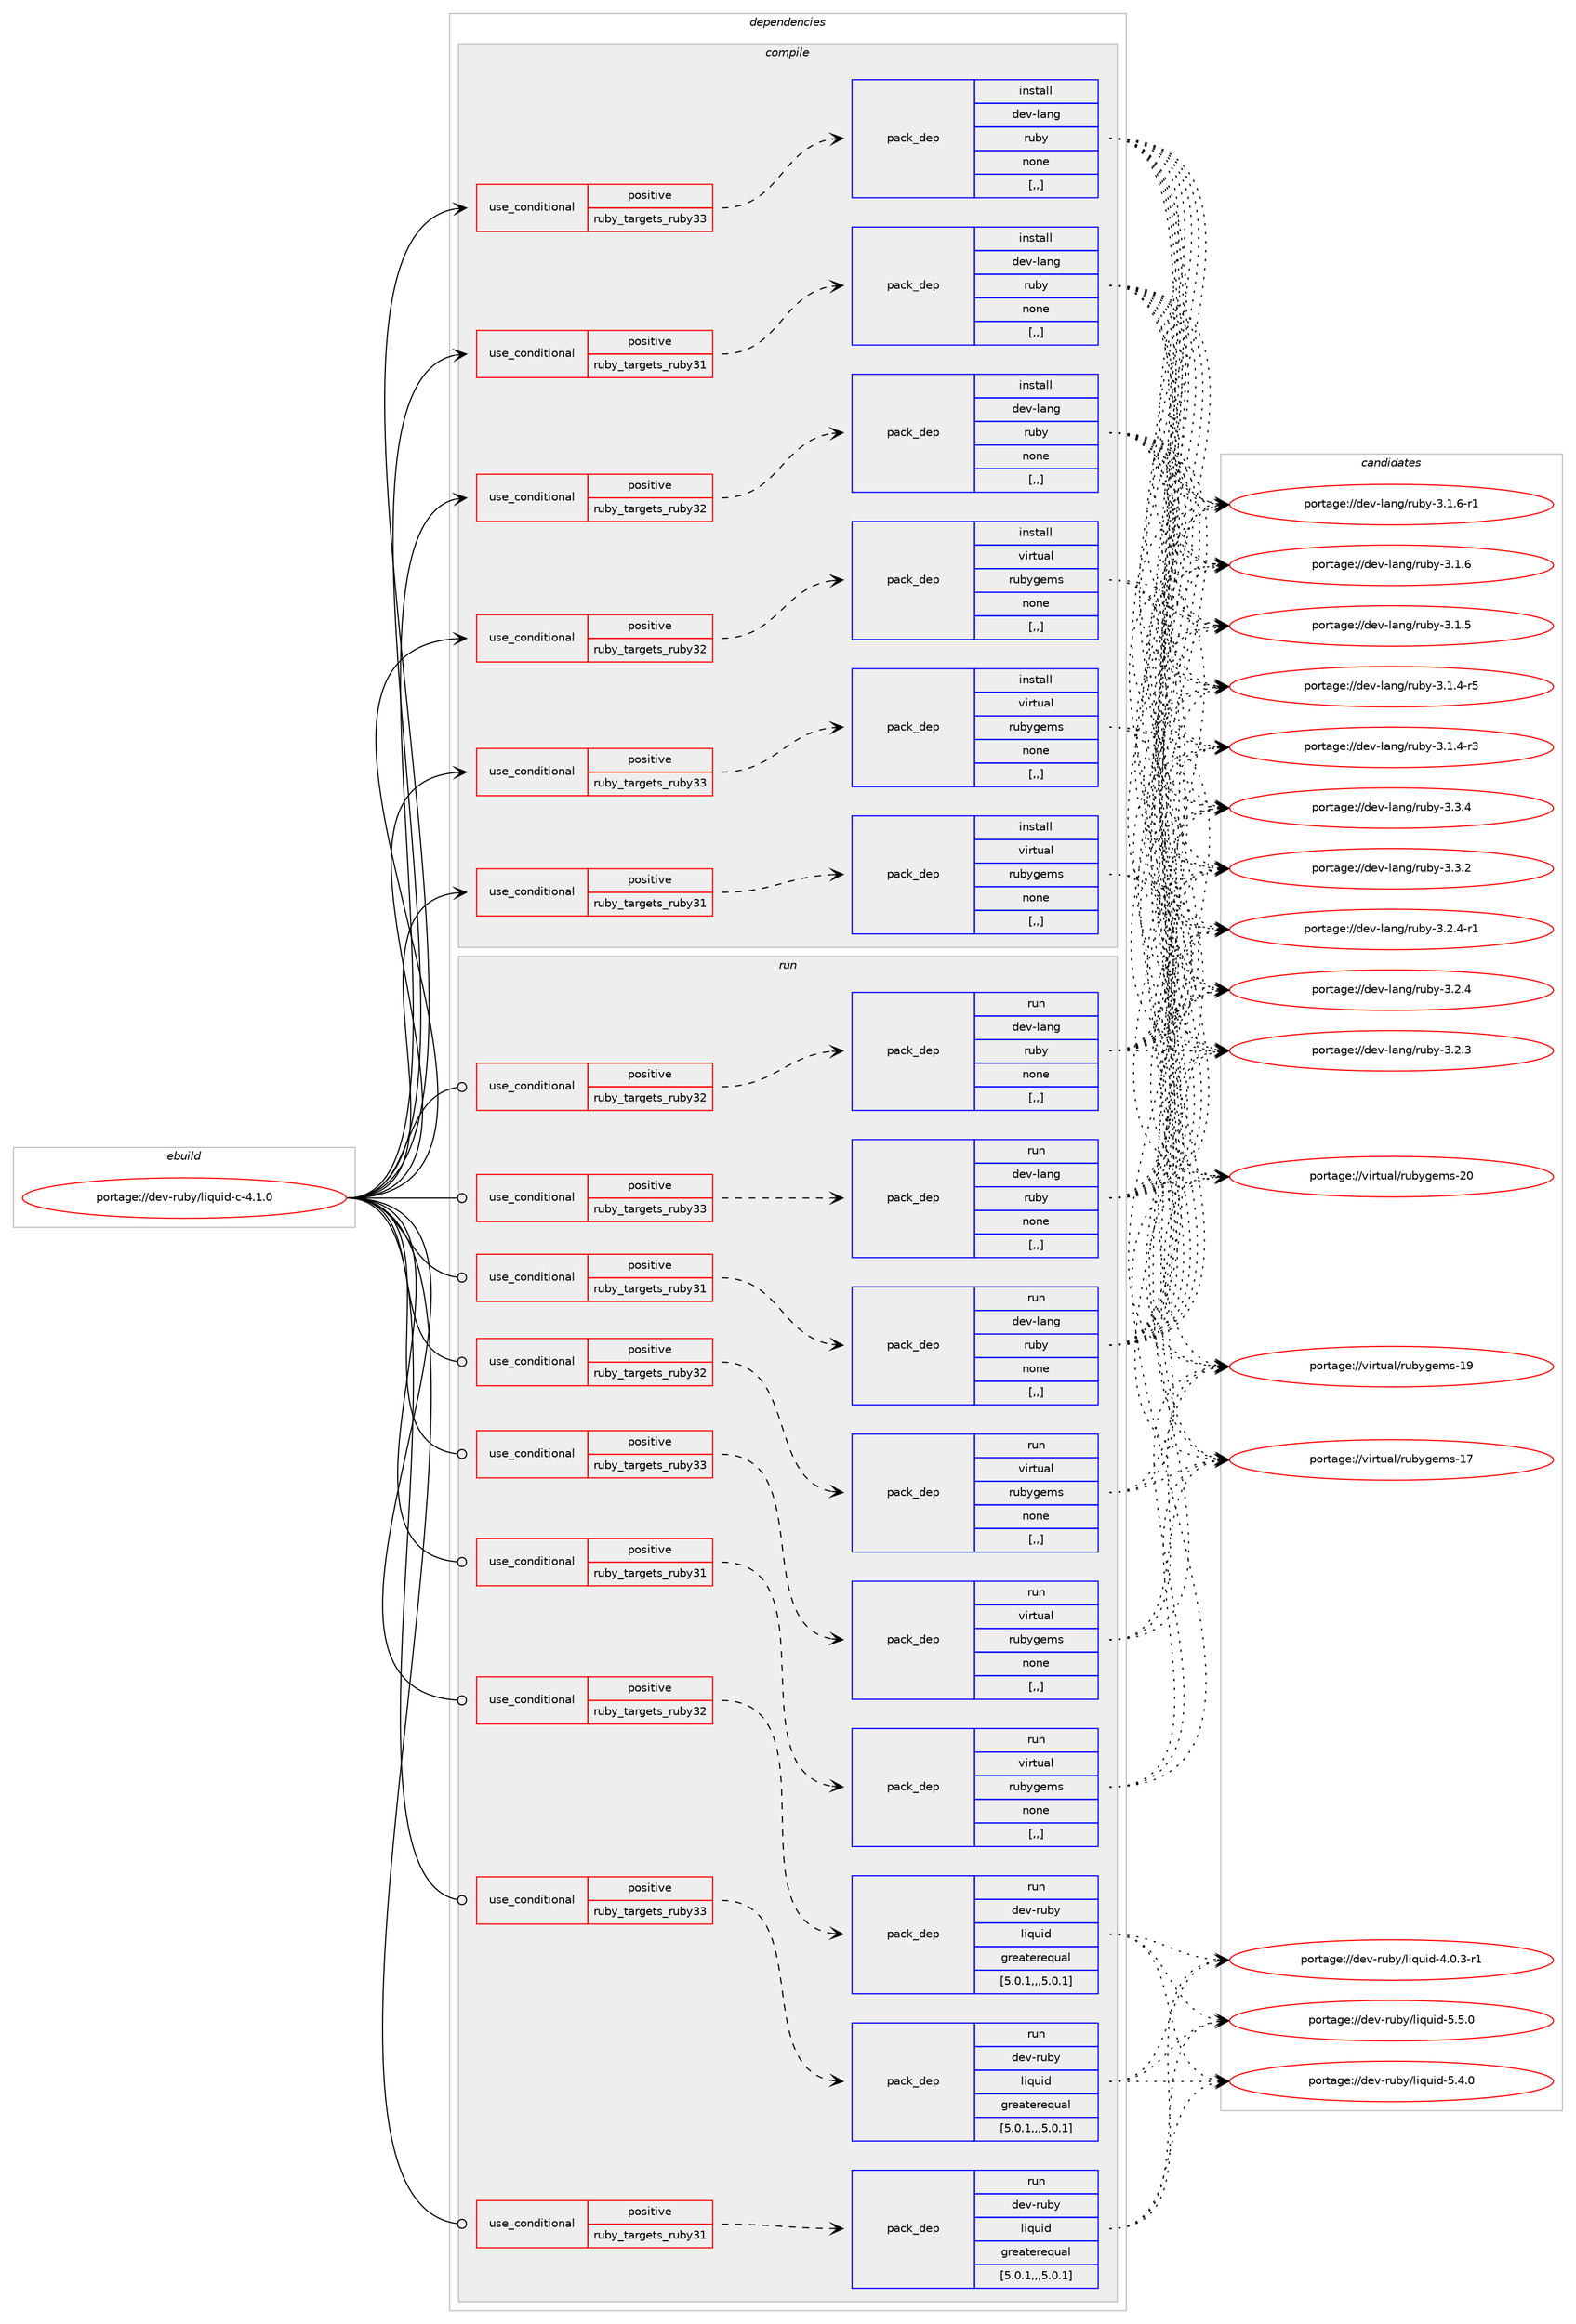 digraph prolog {

# *************
# Graph options
# *************

newrank=true;
concentrate=true;
compound=true;
graph [rankdir=LR,fontname=Helvetica,fontsize=10,ranksep=1.5];#, ranksep=2.5, nodesep=0.2];
edge  [arrowhead=vee];
node  [fontname=Helvetica,fontsize=10];

# **********
# The ebuild
# **********

subgraph cluster_leftcol {
color=gray;
rank=same;
label=<<i>ebuild</i>>;
id [label="portage://dev-ruby/liquid-c-4.1.0", color=red, width=4, href="../dev-ruby/liquid-c-4.1.0.svg"];
}

# ****************
# The dependencies
# ****************

subgraph cluster_midcol {
color=gray;
label=<<i>dependencies</i>>;
subgraph cluster_compile {
fillcolor="#eeeeee";
style=filled;
label=<<i>compile</i>>;
subgraph cond49702 {
dependency187879 [label=<<TABLE BORDER="0" CELLBORDER="1" CELLSPACING="0" CELLPADDING="4"><TR><TD ROWSPAN="3" CELLPADDING="10">use_conditional</TD></TR><TR><TD>positive</TD></TR><TR><TD>ruby_targets_ruby31</TD></TR></TABLE>>, shape=none, color=red];
subgraph pack136848 {
dependency187880 [label=<<TABLE BORDER="0" CELLBORDER="1" CELLSPACING="0" CELLPADDING="4" WIDTH="220"><TR><TD ROWSPAN="6" CELLPADDING="30">pack_dep</TD></TR><TR><TD WIDTH="110">install</TD></TR><TR><TD>dev-lang</TD></TR><TR><TD>ruby</TD></TR><TR><TD>none</TD></TR><TR><TD>[,,]</TD></TR></TABLE>>, shape=none, color=blue];
}
dependency187879:e -> dependency187880:w [weight=20,style="dashed",arrowhead="vee"];
}
id:e -> dependency187879:w [weight=20,style="solid",arrowhead="vee"];
subgraph cond49703 {
dependency187881 [label=<<TABLE BORDER="0" CELLBORDER="1" CELLSPACING="0" CELLPADDING="4"><TR><TD ROWSPAN="3" CELLPADDING="10">use_conditional</TD></TR><TR><TD>positive</TD></TR><TR><TD>ruby_targets_ruby31</TD></TR></TABLE>>, shape=none, color=red];
subgraph pack136849 {
dependency187882 [label=<<TABLE BORDER="0" CELLBORDER="1" CELLSPACING="0" CELLPADDING="4" WIDTH="220"><TR><TD ROWSPAN="6" CELLPADDING="30">pack_dep</TD></TR><TR><TD WIDTH="110">install</TD></TR><TR><TD>virtual</TD></TR><TR><TD>rubygems</TD></TR><TR><TD>none</TD></TR><TR><TD>[,,]</TD></TR></TABLE>>, shape=none, color=blue];
}
dependency187881:e -> dependency187882:w [weight=20,style="dashed",arrowhead="vee"];
}
id:e -> dependency187881:w [weight=20,style="solid",arrowhead="vee"];
subgraph cond49704 {
dependency187883 [label=<<TABLE BORDER="0" CELLBORDER="1" CELLSPACING="0" CELLPADDING="4"><TR><TD ROWSPAN="3" CELLPADDING="10">use_conditional</TD></TR><TR><TD>positive</TD></TR><TR><TD>ruby_targets_ruby32</TD></TR></TABLE>>, shape=none, color=red];
subgraph pack136850 {
dependency187884 [label=<<TABLE BORDER="0" CELLBORDER="1" CELLSPACING="0" CELLPADDING="4" WIDTH="220"><TR><TD ROWSPAN="6" CELLPADDING="30">pack_dep</TD></TR><TR><TD WIDTH="110">install</TD></TR><TR><TD>dev-lang</TD></TR><TR><TD>ruby</TD></TR><TR><TD>none</TD></TR><TR><TD>[,,]</TD></TR></TABLE>>, shape=none, color=blue];
}
dependency187883:e -> dependency187884:w [weight=20,style="dashed",arrowhead="vee"];
}
id:e -> dependency187883:w [weight=20,style="solid",arrowhead="vee"];
subgraph cond49705 {
dependency187885 [label=<<TABLE BORDER="0" CELLBORDER="1" CELLSPACING="0" CELLPADDING="4"><TR><TD ROWSPAN="3" CELLPADDING="10">use_conditional</TD></TR><TR><TD>positive</TD></TR><TR><TD>ruby_targets_ruby32</TD></TR></TABLE>>, shape=none, color=red];
subgraph pack136851 {
dependency187886 [label=<<TABLE BORDER="0" CELLBORDER="1" CELLSPACING="0" CELLPADDING="4" WIDTH="220"><TR><TD ROWSPAN="6" CELLPADDING="30">pack_dep</TD></TR><TR><TD WIDTH="110">install</TD></TR><TR><TD>virtual</TD></TR><TR><TD>rubygems</TD></TR><TR><TD>none</TD></TR><TR><TD>[,,]</TD></TR></TABLE>>, shape=none, color=blue];
}
dependency187885:e -> dependency187886:w [weight=20,style="dashed",arrowhead="vee"];
}
id:e -> dependency187885:w [weight=20,style="solid",arrowhead="vee"];
subgraph cond49706 {
dependency187887 [label=<<TABLE BORDER="0" CELLBORDER="1" CELLSPACING="0" CELLPADDING="4"><TR><TD ROWSPAN="3" CELLPADDING="10">use_conditional</TD></TR><TR><TD>positive</TD></TR><TR><TD>ruby_targets_ruby33</TD></TR></TABLE>>, shape=none, color=red];
subgraph pack136852 {
dependency187888 [label=<<TABLE BORDER="0" CELLBORDER="1" CELLSPACING="0" CELLPADDING="4" WIDTH="220"><TR><TD ROWSPAN="6" CELLPADDING="30">pack_dep</TD></TR><TR><TD WIDTH="110">install</TD></TR><TR><TD>dev-lang</TD></TR><TR><TD>ruby</TD></TR><TR><TD>none</TD></TR><TR><TD>[,,]</TD></TR></TABLE>>, shape=none, color=blue];
}
dependency187887:e -> dependency187888:w [weight=20,style="dashed",arrowhead="vee"];
}
id:e -> dependency187887:w [weight=20,style="solid",arrowhead="vee"];
subgraph cond49707 {
dependency187889 [label=<<TABLE BORDER="0" CELLBORDER="1" CELLSPACING="0" CELLPADDING="4"><TR><TD ROWSPAN="3" CELLPADDING="10">use_conditional</TD></TR><TR><TD>positive</TD></TR><TR><TD>ruby_targets_ruby33</TD></TR></TABLE>>, shape=none, color=red];
subgraph pack136853 {
dependency187890 [label=<<TABLE BORDER="0" CELLBORDER="1" CELLSPACING="0" CELLPADDING="4" WIDTH="220"><TR><TD ROWSPAN="6" CELLPADDING="30">pack_dep</TD></TR><TR><TD WIDTH="110">install</TD></TR><TR><TD>virtual</TD></TR><TR><TD>rubygems</TD></TR><TR><TD>none</TD></TR><TR><TD>[,,]</TD></TR></TABLE>>, shape=none, color=blue];
}
dependency187889:e -> dependency187890:w [weight=20,style="dashed",arrowhead="vee"];
}
id:e -> dependency187889:w [weight=20,style="solid",arrowhead="vee"];
}
subgraph cluster_compileandrun {
fillcolor="#eeeeee";
style=filled;
label=<<i>compile and run</i>>;
}
subgraph cluster_run {
fillcolor="#eeeeee";
style=filled;
label=<<i>run</i>>;
subgraph cond49708 {
dependency187891 [label=<<TABLE BORDER="0" CELLBORDER="1" CELLSPACING="0" CELLPADDING="4"><TR><TD ROWSPAN="3" CELLPADDING="10">use_conditional</TD></TR><TR><TD>positive</TD></TR><TR><TD>ruby_targets_ruby31</TD></TR></TABLE>>, shape=none, color=red];
subgraph pack136854 {
dependency187892 [label=<<TABLE BORDER="0" CELLBORDER="1" CELLSPACING="0" CELLPADDING="4" WIDTH="220"><TR><TD ROWSPAN="6" CELLPADDING="30">pack_dep</TD></TR><TR><TD WIDTH="110">run</TD></TR><TR><TD>dev-lang</TD></TR><TR><TD>ruby</TD></TR><TR><TD>none</TD></TR><TR><TD>[,,]</TD></TR></TABLE>>, shape=none, color=blue];
}
dependency187891:e -> dependency187892:w [weight=20,style="dashed",arrowhead="vee"];
}
id:e -> dependency187891:w [weight=20,style="solid",arrowhead="odot"];
subgraph cond49709 {
dependency187893 [label=<<TABLE BORDER="0" CELLBORDER="1" CELLSPACING="0" CELLPADDING="4"><TR><TD ROWSPAN="3" CELLPADDING="10">use_conditional</TD></TR><TR><TD>positive</TD></TR><TR><TD>ruby_targets_ruby31</TD></TR></TABLE>>, shape=none, color=red];
subgraph pack136855 {
dependency187894 [label=<<TABLE BORDER="0" CELLBORDER="1" CELLSPACING="0" CELLPADDING="4" WIDTH="220"><TR><TD ROWSPAN="6" CELLPADDING="30">pack_dep</TD></TR><TR><TD WIDTH="110">run</TD></TR><TR><TD>dev-ruby</TD></TR><TR><TD>liquid</TD></TR><TR><TD>greaterequal</TD></TR><TR><TD>[5.0.1,,,5.0.1]</TD></TR></TABLE>>, shape=none, color=blue];
}
dependency187893:e -> dependency187894:w [weight=20,style="dashed",arrowhead="vee"];
}
id:e -> dependency187893:w [weight=20,style="solid",arrowhead="odot"];
subgraph cond49710 {
dependency187895 [label=<<TABLE BORDER="0" CELLBORDER="1" CELLSPACING="0" CELLPADDING="4"><TR><TD ROWSPAN="3" CELLPADDING="10">use_conditional</TD></TR><TR><TD>positive</TD></TR><TR><TD>ruby_targets_ruby31</TD></TR></TABLE>>, shape=none, color=red];
subgraph pack136856 {
dependency187896 [label=<<TABLE BORDER="0" CELLBORDER="1" CELLSPACING="0" CELLPADDING="4" WIDTH="220"><TR><TD ROWSPAN="6" CELLPADDING="30">pack_dep</TD></TR><TR><TD WIDTH="110">run</TD></TR><TR><TD>virtual</TD></TR><TR><TD>rubygems</TD></TR><TR><TD>none</TD></TR><TR><TD>[,,]</TD></TR></TABLE>>, shape=none, color=blue];
}
dependency187895:e -> dependency187896:w [weight=20,style="dashed",arrowhead="vee"];
}
id:e -> dependency187895:w [weight=20,style="solid",arrowhead="odot"];
subgraph cond49711 {
dependency187897 [label=<<TABLE BORDER="0" CELLBORDER="1" CELLSPACING="0" CELLPADDING="4"><TR><TD ROWSPAN="3" CELLPADDING="10">use_conditional</TD></TR><TR><TD>positive</TD></TR><TR><TD>ruby_targets_ruby32</TD></TR></TABLE>>, shape=none, color=red];
subgraph pack136857 {
dependency187898 [label=<<TABLE BORDER="0" CELLBORDER="1" CELLSPACING="0" CELLPADDING="4" WIDTH="220"><TR><TD ROWSPAN="6" CELLPADDING="30">pack_dep</TD></TR><TR><TD WIDTH="110">run</TD></TR><TR><TD>dev-lang</TD></TR><TR><TD>ruby</TD></TR><TR><TD>none</TD></TR><TR><TD>[,,]</TD></TR></TABLE>>, shape=none, color=blue];
}
dependency187897:e -> dependency187898:w [weight=20,style="dashed",arrowhead="vee"];
}
id:e -> dependency187897:w [weight=20,style="solid",arrowhead="odot"];
subgraph cond49712 {
dependency187899 [label=<<TABLE BORDER="0" CELLBORDER="1" CELLSPACING="0" CELLPADDING="4"><TR><TD ROWSPAN="3" CELLPADDING="10">use_conditional</TD></TR><TR><TD>positive</TD></TR><TR><TD>ruby_targets_ruby32</TD></TR></TABLE>>, shape=none, color=red];
subgraph pack136858 {
dependency187900 [label=<<TABLE BORDER="0" CELLBORDER="1" CELLSPACING="0" CELLPADDING="4" WIDTH="220"><TR><TD ROWSPAN="6" CELLPADDING="30">pack_dep</TD></TR><TR><TD WIDTH="110">run</TD></TR><TR><TD>dev-ruby</TD></TR><TR><TD>liquid</TD></TR><TR><TD>greaterequal</TD></TR><TR><TD>[5.0.1,,,5.0.1]</TD></TR></TABLE>>, shape=none, color=blue];
}
dependency187899:e -> dependency187900:w [weight=20,style="dashed",arrowhead="vee"];
}
id:e -> dependency187899:w [weight=20,style="solid",arrowhead="odot"];
subgraph cond49713 {
dependency187901 [label=<<TABLE BORDER="0" CELLBORDER="1" CELLSPACING="0" CELLPADDING="4"><TR><TD ROWSPAN="3" CELLPADDING="10">use_conditional</TD></TR><TR><TD>positive</TD></TR><TR><TD>ruby_targets_ruby32</TD></TR></TABLE>>, shape=none, color=red];
subgraph pack136859 {
dependency187902 [label=<<TABLE BORDER="0" CELLBORDER="1" CELLSPACING="0" CELLPADDING="4" WIDTH="220"><TR><TD ROWSPAN="6" CELLPADDING="30">pack_dep</TD></TR><TR><TD WIDTH="110">run</TD></TR><TR><TD>virtual</TD></TR><TR><TD>rubygems</TD></TR><TR><TD>none</TD></TR><TR><TD>[,,]</TD></TR></TABLE>>, shape=none, color=blue];
}
dependency187901:e -> dependency187902:w [weight=20,style="dashed",arrowhead="vee"];
}
id:e -> dependency187901:w [weight=20,style="solid",arrowhead="odot"];
subgraph cond49714 {
dependency187903 [label=<<TABLE BORDER="0" CELLBORDER="1" CELLSPACING="0" CELLPADDING="4"><TR><TD ROWSPAN="3" CELLPADDING="10">use_conditional</TD></TR><TR><TD>positive</TD></TR><TR><TD>ruby_targets_ruby33</TD></TR></TABLE>>, shape=none, color=red];
subgraph pack136860 {
dependency187904 [label=<<TABLE BORDER="0" CELLBORDER="1" CELLSPACING="0" CELLPADDING="4" WIDTH="220"><TR><TD ROWSPAN="6" CELLPADDING="30">pack_dep</TD></TR><TR><TD WIDTH="110">run</TD></TR><TR><TD>dev-lang</TD></TR><TR><TD>ruby</TD></TR><TR><TD>none</TD></TR><TR><TD>[,,]</TD></TR></TABLE>>, shape=none, color=blue];
}
dependency187903:e -> dependency187904:w [weight=20,style="dashed",arrowhead="vee"];
}
id:e -> dependency187903:w [weight=20,style="solid",arrowhead="odot"];
subgraph cond49715 {
dependency187905 [label=<<TABLE BORDER="0" CELLBORDER="1" CELLSPACING="0" CELLPADDING="4"><TR><TD ROWSPAN="3" CELLPADDING="10">use_conditional</TD></TR><TR><TD>positive</TD></TR><TR><TD>ruby_targets_ruby33</TD></TR></TABLE>>, shape=none, color=red];
subgraph pack136861 {
dependency187906 [label=<<TABLE BORDER="0" CELLBORDER="1" CELLSPACING="0" CELLPADDING="4" WIDTH="220"><TR><TD ROWSPAN="6" CELLPADDING="30">pack_dep</TD></TR><TR><TD WIDTH="110">run</TD></TR><TR><TD>dev-ruby</TD></TR><TR><TD>liquid</TD></TR><TR><TD>greaterequal</TD></TR><TR><TD>[5.0.1,,,5.0.1]</TD></TR></TABLE>>, shape=none, color=blue];
}
dependency187905:e -> dependency187906:w [weight=20,style="dashed",arrowhead="vee"];
}
id:e -> dependency187905:w [weight=20,style="solid",arrowhead="odot"];
subgraph cond49716 {
dependency187907 [label=<<TABLE BORDER="0" CELLBORDER="1" CELLSPACING="0" CELLPADDING="4"><TR><TD ROWSPAN="3" CELLPADDING="10">use_conditional</TD></TR><TR><TD>positive</TD></TR><TR><TD>ruby_targets_ruby33</TD></TR></TABLE>>, shape=none, color=red];
subgraph pack136862 {
dependency187908 [label=<<TABLE BORDER="0" CELLBORDER="1" CELLSPACING="0" CELLPADDING="4" WIDTH="220"><TR><TD ROWSPAN="6" CELLPADDING="30">pack_dep</TD></TR><TR><TD WIDTH="110">run</TD></TR><TR><TD>virtual</TD></TR><TR><TD>rubygems</TD></TR><TR><TD>none</TD></TR><TR><TD>[,,]</TD></TR></TABLE>>, shape=none, color=blue];
}
dependency187907:e -> dependency187908:w [weight=20,style="dashed",arrowhead="vee"];
}
id:e -> dependency187907:w [weight=20,style="solid",arrowhead="odot"];
}
}

# **************
# The candidates
# **************

subgraph cluster_choices {
rank=same;
color=gray;
label=<<i>candidates</i>>;

subgraph choice136848 {
color=black;
nodesep=1;
choice10010111845108971101034711411798121455146514652 [label="portage://dev-lang/ruby-3.3.4", color=red, width=4,href="../dev-lang/ruby-3.3.4.svg"];
choice10010111845108971101034711411798121455146514650 [label="portage://dev-lang/ruby-3.3.2", color=red, width=4,href="../dev-lang/ruby-3.3.2.svg"];
choice100101118451089711010347114117981214551465046524511449 [label="portage://dev-lang/ruby-3.2.4-r1", color=red, width=4,href="../dev-lang/ruby-3.2.4-r1.svg"];
choice10010111845108971101034711411798121455146504652 [label="portage://dev-lang/ruby-3.2.4", color=red, width=4,href="../dev-lang/ruby-3.2.4.svg"];
choice10010111845108971101034711411798121455146504651 [label="portage://dev-lang/ruby-3.2.3", color=red, width=4,href="../dev-lang/ruby-3.2.3.svg"];
choice100101118451089711010347114117981214551464946544511449 [label="portage://dev-lang/ruby-3.1.6-r1", color=red, width=4,href="../dev-lang/ruby-3.1.6-r1.svg"];
choice10010111845108971101034711411798121455146494654 [label="portage://dev-lang/ruby-3.1.6", color=red, width=4,href="../dev-lang/ruby-3.1.6.svg"];
choice10010111845108971101034711411798121455146494653 [label="portage://dev-lang/ruby-3.1.5", color=red, width=4,href="../dev-lang/ruby-3.1.5.svg"];
choice100101118451089711010347114117981214551464946524511453 [label="portage://dev-lang/ruby-3.1.4-r5", color=red, width=4,href="../dev-lang/ruby-3.1.4-r5.svg"];
choice100101118451089711010347114117981214551464946524511451 [label="portage://dev-lang/ruby-3.1.4-r3", color=red, width=4,href="../dev-lang/ruby-3.1.4-r3.svg"];
dependency187880:e -> choice10010111845108971101034711411798121455146514652:w [style=dotted,weight="100"];
dependency187880:e -> choice10010111845108971101034711411798121455146514650:w [style=dotted,weight="100"];
dependency187880:e -> choice100101118451089711010347114117981214551465046524511449:w [style=dotted,weight="100"];
dependency187880:e -> choice10010111845108971101034711411798121455146504652:w [style=dotted,weight="100"];
dependency187880:e -> choice10010111845108971101034711411798121455146504651:w [style=dotted,weight="100"];
dependency187880:e -> choice100101118451089711010347114117981214551464946544511449:w [style=dotted,weight="100"];
dependency187880:e -> choice10010111845108971101034711411798121455146494654:w [style=dotted,weight="100"];
dependency187880:e -> choice10010111845108971101034711411798121455146494653:w [style=dotted,weight="100"];
dependency187880:e -> choice100101118451089711010347114117981214551464946524511453:w [style=dotted,weight="100"];
dependency187880:e -> choice100101118451089711010347114117981214551464946524511451:w [style=dotted,weight="100"];
}
subgraph choice136849 {
color=black;
nodesep=1;
choice118105114116117971084711411798121103101109115455048 [label="portage://virtual/rubygems-20", color=red, width=4,href="../virtual/rubygems-20.svg"];
choice118105114116117971084711411798121103101109115454957 [label="portage://virtual/rubygems-19", color=red, width=4,href="../virtual/rubygems-19.svg"];
choice118105114116117971084711411798121103101109115454955 [label="portage://virtual/rubygems-17", color=red, width=4,href="../virtual/rubygems-17.svg"];
dependency187882:e -> choice118105114116117971084711411798121103101109115455048:w [style=dotted,weight="100"];
dependency187882:e -> choice118105114116117971084711411798121103101109115454957:w [style=dotted,weight="100"];
dependency187882:e -> choice118105114116117971084711411798121103101109115454955:w [style=dotted,weight="100"];
}
subgraph choice136850 {
color=black;
nodesep=1;
choice10010111845108971101034711411798121455146514652 [label="portage://dev-lang/ruby-3.3.4", color=red, width=4,href="../dev-lang/ruby-3.3.4.svg"];
choice10010111845108971101034711411798121455146514650 [label="portage://dev-lang/ruby-3.3.2", color=red, width=4,href="../dev-lang/ruby-3.3.2.svg"];
choice100101118451089711010347114117981214551465046524511449 [label="portage://dev-lang/ruby-3.2.4-r1", color=red, width=4,href="../dev-lang/ruby-3.2.4-r1.svg"];
choice10010111845108971101034711411798121455146504652 [label="portage://dev-lang/ruby-3.2.4", color=red, width=4,href="../dev-lang/ruby-3.2.4.svg"];
choice10010111845108971101034711411798121455146504651 [label="portage://dev-lang/ruby-3.2.3", color=red, width=4,href="../dev-lang/ruby-3.2.3.svg"];
choice100101118451089711010347114117981214551464946544511449 [label="portage://dev-lang/ruby-3.1.6-r1", color=red, width=4,href="../dev-lang/ruby-3.1.6-r1.svg"];
choice10010111845108971101034711411798121455146494654 [label="portage://dev-lang/ruby-3.1.6", color=red, width=4,href="../dev-lang/ruby-3.1.6.svg"];
choice10010111845108971101034711411798121455146494653 [label="portage://dev-lang/ruby-3.1.5", color=red, width=4,href="../dev-lang/ruby-3.1.5.svg"];
choice100101118451089711010347114117981214551464946524511453 [label="portage://dev-lang/ruby-3.1.4-r5", color=red, width=4,href="../dev-lang/ruby-3.1.4-r5.svg"];
choice100101118451089711010347114117981214551464946524511451 [label="portage://dev-lang/ruby-3.1.4-r3", color=red, width=4,href="../dev-lang/ruby-3.1.4-r3.svg"];
dependency187884:e -> choice10010111845108971101034711411798121455146514652:w [style=dotted,weight="100"];
dependency187884:e -> choice10010111845108971101034711411798121455146514650:w [style=dotted,weight="100"];
dependency187884:e -> choice100101118451089711010347114117981214551465046524511449:w [style=dotted,weight="100"];
dependency187884:e -> choice10010111845108971101034711411798121455146504652:w [style=dotted,weight="100"];
dependency187884:e -> choice10010111845108971101034711411798121455146504651:w [style=dotted,weight="100"];
dependency187884:e -> choice100101118451089711010347114117981214551464946544511449:w [style=dotted,weight="100"];
dependency187884:e -> choice10010111845108971101034711411798121455146494654:w [style=dotted,weight="100"];
dependency187884:e -> choice10010111845108971101034711411798121455146494653:w [style=dotted,weight="100"];
dependency187884:e -> choice100101118451089711010347114117981214551464946524511453:w [style=dotted,weight="100"];
dependency187884:e -> choice100101118451089711010347114117981214551464946524511451:w [style=dotted,weight="100"];
}
subgraph choice136851 {
color=black;
nodesep=1;
choice118105114116117971084711411798121103101109115455048 [label="portage://virtual/rubygems-20", color=red, width=4,href="../virtual/rubygems-20.svg"];
choice118105114116117971084711411798121103101109115454957 [label="portage://virtual/rubygems-19", color=red, width=4,href="../virtual/rubygems-19.svg"];
choice118105114116117971084711411798121103101109115454955 [label="portage://virtual/rubygems-17", color=red, width=4,href="../virtual/rubygems-17.svg"];
dependency187886:e -> choice118105114116117971084711411798121103101109115455048:w [style=dotted,weight="100"];
dependency187886:e -> choice118105114116117971084711411798121103101109115454957:w [style=dotted,weight="100"];
dependency187886:e -> choice118105114116117971084711411798121103101109115454955:w [style=dotted,weight="100"];
}
subgraph choice136852 {
color=black;
nodesep=1;
choice10010111845108971101034711411798121455146514652 [label="portage://dev-lang/ruby-3.3.4", color=red, width=4,href="../dev-lang/ruby-3.3.4.svg"];
choice10010111845108971101034711411798121455146514650 [label="portage://dev-lang/ruby-3.3.2", color=red, width=4,href="../dev-lang/ruby-3.3.2.svg"];
choice100101118451089711010347114117981214551465046524511449 [label="portage://dev-lang/ruby-3.2.4-r1", color=red, width=4,href="../dev-lang/ruby-3.2.4-r1.svg"];
choice10010111845108971101034711411798121455146504652 [label="portage://dev-lang/ruby-3.2.4", color=red, width=4,href="../dev-lang/ruby-3.2.4.svg"];
choice10010111845108971101034711411798121455146504651 [label="portage://dev-lang/ruby-3.2.3", color=red, width=4,href="../dev-lang/ruby-3.2.3.svg"];
choice100101118451089711010347114117981214551464946544511449 [label="portage://dev-lang/ruby-3.1.6-r1", color=red, width=4,href="../dev-lang/ruby-3.1.6-r1.svg"];
choice10010111845108971101034711411798121455146494654 [label="portage://dev-lang/ruby-3.1.6", color=red, width=4,href="../dev-lang/ruby-3.1.6.svg"];
choice10010111845108971101034711411798121455146494653 [label="portage://dev-lang/ruby-3.1.5", color=red, width=4,href="../dev-lang/ruby-3.1.5.svg"];
choice100101118451089711010347114117981214551464946524511453 [label="portage://dev-lang/ruby-3.1.4-r5", color=red, width=4,href="../dev-lang/ruby-3.1.4-r5.svg"];
choice100101118451089711010347114117981214551464946524511451 [label="portage://dev-lang/ruby-3.1.4-r3", color=red, width=4,href="../dev-lang/ruby-3.1.4-r3.svg"];
dependency187888:e -> choice10010111845108971101034711411798121455146514652:w [style=dotted,weight="100"];
dependency187888:e -> choice10010111845108971101034711411798121455146514650:w [style=dotted,weight="100"];
dependency187888:e -> choice100101118451089711010347114117981214551465046524511449:w [style=dotted,weight="100"];
dependency187888:e -> choice10010111845108971101034711411798121455146504652:w [style=dotted,weight="100"];
dependency187888:e -> choice10010111845108971101034711411798121455146504651:w [style=dotted,weight="100"];
dependency187888:e -> choice100101118451089711010347114117981214551464946544511449:w [style=dotted,weight="100"];
dependency187888:e -> choice10010111845108971101034711411798121455146494654:w [style=dotted,weight="100"];
dependency187888:e -> choice10010111845108971101034711411798121455146494653:w [style=dotted,weight="100"];
dependency187888:e -> choice100101118451089711010347114117981214551464946524511453:w [style=dotted,weight="100"];
dependency187888:e -> choice100101118451089711010347114117981214551464946524511451:w [style=dotted,weight="100"];
}
subgraph choice136853 {
color=black;
nodesep=1;
choice118105114116117971084711411798121103101109115455048 [label="portage://virtual/rubygems-20", color=red, width=4,href="../virtual/rubygems-20.svg"];
choice118105114116117971084711411798121103101109115454957 [label="portage://virtual/rubygems-19", color=red, width=4,href="../virtual/rubygems-19.svg"];
choice118105114116117971084711411798121103101109115454955 [label="portage://virtual/rubygems-17", color=red, width=4,href="../virtual/rubygems-17.svg"];
dependency187890:e -> choice118105114116117971084711411798121103101109115455048:w [style=dotted,weight="100"];
dependency187890:e -> choice118105114116117971084711411798121103101109115454957:w [style=dotted,weight="100"];
dependency187890:e -> choice118105114116117971084711411798121103101109115454955:w [style=dotted,weight="100"];
}
subgraph choice136854 {
color=black;
nodesep=1;
choice10010111845108971101034711411798121455146514652 [label="portage://dev-lang/ruby-3.3.4", color=red, width=4,href="../dev-lang/ruby-3.3.4.svg"];
choice10010111845108971101034711411798121455146514650 [label="portage://dev-lang/ruby-3.3.2", color=red, width=4,href="../dev-lang/ruby-3.3.2.svg"];
choice100101118451089711010347114117981214551465046524511449 [label="portage://dev-lang/ruby-3.2.4-r1", color=red, width=4,href="../dev-lang/ruby-3.2.4-r1.svg"];
choice10010111845108971101034711411798121455146504652 [label="portage://dev-lang/ruby-3.2.4", color=red, width=4,href="../dev-lang/ruby-3.2.4.svg"];
choice10010111845108971101034711411798121455146504651 [label="portage://dev-lang/ruby-3.2.3", color=red, width=4,href="../dev-lang/ruby-3.2.3.svg"];
choice100101118451089711010347114117981214551464946544511449 [label="portage://dev-lang/ruby-3.1.6-r1", color=red, width=4,href="../dev-lang/ruby-3.1.6-r1.svg"];
choice10010111845108971101034711411798121455146494654 [label="portage://dev-lang/ruby-3.1.6", color=red, width=4,href="../dev-lang/ruby-3.1.6.svg"];
choice10010111845108971101034711411798121455146494653 [label="portage://dev-lang/ruby-3.1.5", color=red, width=4,href="../dev-lang/ruby-3.1.5.svg"];
choice100101118451089711010347114117981214551464946524511453 [label="portage://dev-lang/ruby-3.1.4-r5", color=red, width=4,href="../dev-lang/ruby-3.1.4-r5.svg"];
choice100101118451089711010347114117981214551464946524511451 [label="portage://dev-lang/ruby-3.1.4-r3", color=red, width=4,href="../dev-lang/ruby-3.1.4-r3.svg"];
dependency187892:e -> choice10010111845108971101034711411798121455146514652:w [style=dotted,weight="100"];
dependency187892:e -> choice10010111845108971101034711411798121455146514650:w [style=dotted,weight="100"];
dependency187892:e -> choice100101118451089711010347114117981214551465046524511449:w [style=dotted,weight="100"];
dependency187892:e -> choice10010111845108971101034711411798121455146504652:w [style=dotted,weight="100"];
dependency187892:e -> choice10010111845108971101034711411798121455146504651:w [style=dotted,weight="100"];
dependency187892:e -> choice100101118451089711010347114117981214551464946544511449:w [style=dotted,weight="100"];
dependency187892:e -> choice10010111845108971101034711411798121455146494654:w [style=dotted,weight="100"];
dependency187892:e -> choice10010111845108971101034711411798121455146494653:w [style=dotted,weight="100"];
dependency187892:e -> choice100101118451089711010347114117981214551464946524511453:w [style=dotted,weight="100"];
dependency187892:e -> choice100101118451089711010347114117981214551464946524511451:w [style=dotted,weight="100"];
}
subgraph choice136855 {
color=black;
nodesep=1;
choice100101118451141179812147108105113117105100455346534648 [label="portage://dev-ruby/liquid-5.5.0", color=red, width=4,href="../dev-ruby/liquid-5.5.0.svg"];
choice100101118451141179812147108105113117105100455346524648 [label="portage://dev-ruby/liquid-5.4.0", color=red, width=4,href="../dev-ruby/liquid-5.4.0.svg"];
choice1001011184511411798121471081051131171051004552464846514511449 [label="portage://dev-ruby/liquid-4.0.3-r1", color=red, width=4,href="../dev-ruby/liquid-4.0.3-r1.svg"];
dependency187894:e -> choice100101118451141179812147108105113117105100455346534648:w [style=dotted,weight="100"];
dependency187894:e -> choice100101118451141179812147108105113117105100455346524648:w [style=dotted,weight="100"];
dependency187894:e -> choice1001011184511411798121471081051131171051004552464846514511449:w [style=dotted,weight="100"];
}
subgraph choice136856 {
color=black;
nodesep=1;
choice118105114116117971084711411798121103101109115455048 [label="portage://virtual/rubygems-20", color=red, width=4,href="../virtual/rubygems-20.svg"];
choice118105114116117971084711411798121103101109115454957 [label="portage://virtual/rubygems-19", color=red, width=4,href="../virtual/rubygems-19.svg"];
choice118105114116117971084711411798121103101109115454955 [label="portage://virtual/rubygems-17", color=red, width=4,href="../virtual/rubygems-17.svg"];
dependency187896:e -> choice118105114116117971084711411798121103101109115455048:w [style=dotted,weight="100"];
dependency187896:e -> choice118105114116117971084711411798121103101109115454957:w [style=dotted,weight="100"];
dependency187896:e -> choice118105114116117971084711411798121103101109115454955:w [style=dotted,weight="100"];
}
subgraph choice136857 {
color=black;
nodesep=1;
choice10010111845108971101034711411798121455146514652 [label="portage://dev-lang/ruby-3.3.4", color=red, width=4,href="../dev-lang/ruby-3.3.4.svg"];
choice10010111845108971101034711411798121455146514650 [label="portage://dev-lang/ruby-3.3.2", color=red, width=4,href="../dev-lang/ruby-3.3.2.svg"];
choice100101118451089711010347114117981214551465046524511449 [label="portage://dev-lang/ruby-3.2.4-r1", color=red, width=4,href="../dev-lang/ruby-3.2.4-r1.svg"];
choice10010111845108971101034711411798121455146504652 [label="portage://dev-lang/ruby-3.2.4", color=red, width=4,href="../dev-lang/ruby-3.2.4.svg"];
choice10010111845108971101034711411798121455146504651 [label="portage://dev-lang/ruby-3.2.3", color=red, width=4,href="../dev-lang/ruby-3.2.3.svg"];
choice100101118451089711010347114117981214551464946544511449 [label="portage://dev-lang/ruby-3.1.6-r1", color=red, width=4,href="../dev-lang/ruby-3.1.6-r1.svg"];
choice10010111845108971101034711411798121455146494654 [label="portage://dev-lang/ruby-3.1.6", color=red, width=4,href="../dev-lang/ruby-3.1.6.svg"];
choice10010111845108971101034711411798121455146494653 [label="portage://dev-lang/ruby-3.1.5", color=red, width=4,href="../dev-lang/ruby-3.1.5.svg"];
choice100101118451089711010347114117981214551464946524511453 [label="portage://dev-lang/ruby-3.1.4-r5", color=red, width=4,href="../dev-lang/ruby-3.1.4-r5.svg"];
choice100101118451089711010347114117981214551464946524511451 [label="portage://dev-lang/ruby-3.1.4-r3", color=red, width=4,href="../dev-lang/ruby-3.1.4-r3.svg"];
dependency187898:e -> choice10010111845108971101034711411798121455146514652:w [style=dotted,weight="100"];
dependency187898:e -> choice10010111845108971101034711411798121455146514650:w [style=dotted,weight="100"];
dependency187898:e -> choice100101118451089711010347114117981214551465046524511449:w [style=dotted,weight="100"];
dependency187898:e -> choice10010111845108971101034711411798121455146504652:w [style=dotted,weight="100"];
dependency187898:e -> choice10010111845108971101034711411798121455146504651:w [style=dotted,weight="100"];
dependency187898:e -> choice100101118451089711010347114117981214551464946544511449:w [style=dotted,weight="100"];
dependency187898:e -> choice10010111845108971101034711411798121455146494654:w [style=dotted,weight="100"];
dependency187898:e -> choice10010111845108971101034711411798121455146494653:w [style=dotted,weight="100"];
dependency187898:e -> choice100101118451089711010347114117981214551464946524511453:w [style=dotted,weight="100"];
dependency187898:e -> choice100101118451089711010347114117981214551464946524511451:w [style=dotted,weight="100"];
}
subgraph choice136858 {
color=black;
nodesep=1;
choice100101118451141179812147108105113117105100455346534648 [label="portage://dev-ruby/liquid-5.5.0", color=red, width=4,href="../dev-ruby/liquid-5.5.0.svg"];
choice100101118451141179812147108105113117105100455346524648 [label="portage://dev-ruby/liquid-5.4.0", color=red, width=4,href="../dev-ruby/liquid-5.4.0.svg"];
choice1001011184511411798121471081051131171051004552464846514511449 [label="portage://dev-ruby/liquid-4.0.3-r1", color=red, width=4,href="../dev-ruby/liquid-4.0.3-r1.svg"];
dependency187900:e -> choice100101118451141179812147108105113117105100455346534648:w [style=dotted,weight="100"];
dependency187900:e -> choice100101118451141179812147108105113117105100455346524648:w [style=dotted,weight="100"];
dependency187900:e -> choice1001011184511411798121471081051131171051004552464846514511449:w [style=dotted,weight="100"];
}
subgraph choice136859 {
color=black;
nodesep=1;
choice118105114116117971084711411798121103101109115455048 [label="portage://virtual/rubygems-20", color=red, width=4,href="../virtual/rubygems-20.svg"];
choice118105114116117971084711411798121103101109115454957 [label="portage://virtual/rubygems-19", color=red, width=4,href="../virtual/rubygems-19.svg"];
choice118105114116117971084711411798121103101109115454955 [label="portage://virtual/rubygems-17", color=red, width=4,href="../virtual/rubygems-17.svg"];
dependency187902:e -> choice118105114116117971084711411798121103101109115455048:w [style=dotted,weight="100"];
dependency187902:e -> choice118105114116117971084711411798121103101109115454957:w [style=dotted,weight="100"];
dependency187902:e -> choice118105114116117971084711411798121103101109115454955:w [style=dotted,weight="100"];
}
subgraph choice136860 {
color=black;
nodesep=1;
choice10010111845108971101034711411798121455146514652 [label="portage://dev-lang/ruby-3.3.4", color=red, width=4,href="../dev-lang/ruby-3.3.4.svg"];
choice10010111845108971101034711411798121455146514650 [label="portage://dev-lang/ruby-3.3.2", color=red, width=4,href="../dev-lang/ruby-3.3.2.svg"];
choice100101118451089711010347114117981214551465046524511449 [label="portage://dev-lang/ruby-3.2.4-r1", color=red, width=4,href="../dev-lang/ruby-3.2.4-r1.svg"];
choice10010111845108971101034711411798121455146504652 [label="portage://dev-lang/ruby-3.2.4", color=red, width=4,href="../dev-lang/ruby-3.2.4.svg"];
choice10010111845108971101034711411798121455146504651 [label="portage://dev-lang/ruby-3.2.3", color=red, width=4,href="../dev-lang/ruby-3.2.3.svg"];
choice100101118451089711010347114117981214551464946544511449 [label="portage://dev-lang/ruby-3.1.6-r1", color=red, width=4,href="../dev-lang/ruby-3.1.6-r1.svg"];
choice10010111845108971101034711411798121455146494654 [label="portage://dev-lang/ruby-3.1.6", color=red, width=4,href="../dev-lang/ruby-3.1.6.svg"];
choice10010111845108971101034711411798121455146494653 [label="portage://dev-lang/ruby-3.1.5", color=red, width=4,href="../dev-lang/ruby-3.1.5.svg"];
choice100101118451089711010347114117981214551464946524511453 [label="portage://dev-lang/ruby-3.1.4-r5", color=red, width=4,href="../dev-lang/ruby-3.1.4-r5.svg"];
choice100101118451089711010347114117981214551464946524511451 [label="portage://dev-lang/ruby-3.1.4-r3", color=red, width=4,href="../dev-lang/ruby-3.1.4-r3.svg"];
dependency187904:e -> choice10010111845108971101034711411798121455146514652:w [style=dotted,weight="100"];
dependency187904:e -> choice10010111845108971101034711411798121455146514650:w [style=dotted,weight="100"];
dependency187904:e -> choice100101118451089711010347114117981214551465046524511449:w [style=dotted,weight="100"];
dependency187904:e -> choice10010111845108971101034711411798121455146504652:w [style=dotted,weight="100"];
dependency187904:e -> choice10010111845108971101034711411798121455146504651:w [style=dotted,weight="100"];
dependency187904:e -> choice100101118451089711010347114117981214551464946544511449:w [style=dotted,weight="100"];
dependency187904:e -> choice10010111845108971101034711411798121455146494654:w [style=dotted,weight="100"];
dependency187904:e -> choice10010111845108971101034711411798121455146494653:w [style=dotted,weight="100"];
dependency187904:e -> choice100101118451089711010347114117981214551464946524511453:w [style=dotted,weight="100"];
dependency187904:e -> choice100101118451089711010347114117981214551464946524511451:w [style=dotted,weight="100"];
}
subgraph choice136861 {
color=black;
nodesep=1;
choice100101118451141179812147108105113117105100455346534648 [label="portage://dev-ruby/liquid-5.5.0", color=red, width=4,href="../dev-ruby/liquid-5.5.0.svg"];
choice100101118451141179812147108105113117105100455346524648 [label="portage://dev-ruby/liquid-5.4.0", color=red, width=4,href="../dev-ruby/liquid-5.4.0.svg"];
choice1001011184511411798121471081051131171051004552464846514511449 [label="portage://dev-ruby/liquid-4.0.3-r1", color=red, width=4,href="../dev-ruby/liquid-4.0.3-r1.svg"];
dependency187906:e -> choice100101118451141179812147108105113117105100455346534648:w [style=dotted,weight="100"];
dependency187906:e -> choice100101118451141179812147108105113117105100455346524648:w [style=dotted,weight="100"];
dependency187906:e -> choice1001011184511411798121471081051131171051004552464846514511449:w [style=dotted,weight="100"];
}
subgraph choice136862 {
color=black;
nodesep=1;
choice118105114116117971084711411798121103101109115455048 [label="portage://virtual/rubygems-20", color=red, width=4,href="../virtual/rubygems-20.svg"];
choice118105114116117971084711411798121103101109115454957 [label="portage://virtual/rubygems-19", color=red, width=4,href="../virtual/rubygems-19.svg"];
choice118105114116117971084711411798121103101109115454955 [label="portage://virtual/rubygems-17", color=red, width=4,href="../virtual/rubygems-17.svg"];
dependency187908:e -> choice118105114116117971084711411798121103101109115455048:w [style=dotted,weight="100"];
dependency187908:e -> choice118105114116117971084711411798121103101109115454957:w [style=dotted,weight="100"];
dependency187908:e -> choice118105114116117971084711411798121103101109115454955:w [style=dotted,weight="100"];
}
}

}
